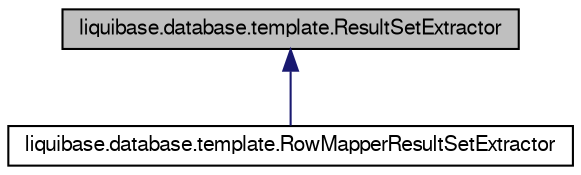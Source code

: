 digraph G
{
  edge [fontname="FreeSans",fontsize=10,labelfontname="FreeSans",labelfontsize=10];
  node [fontname="FreeSans",fontsize=10,shape=record];
  Node1 [label="liquibase.database.template.ResultSetExtractor",height=0.2,width=0.4,color="black", fillcolor="grey75", style="filled" fontcolor="black"];
  Node1 -> Node2 [dir=back,color="midnightblue",fontsize=10,style="solid",fontname="FreeSans"];
  Node2 [label="liquibase.database.template.RowMapperResultSetExtractor",height=0.2,width=0.4,color="black", fillcolor="white", style="filled",URL="$classliquibase_1_1database_1_1template_1_1_row_mapper_result_set_extractor.html",tooltip="Adapter implementation of the ResultSetExtractor interface that delegates to a RowMapper..."];
}
